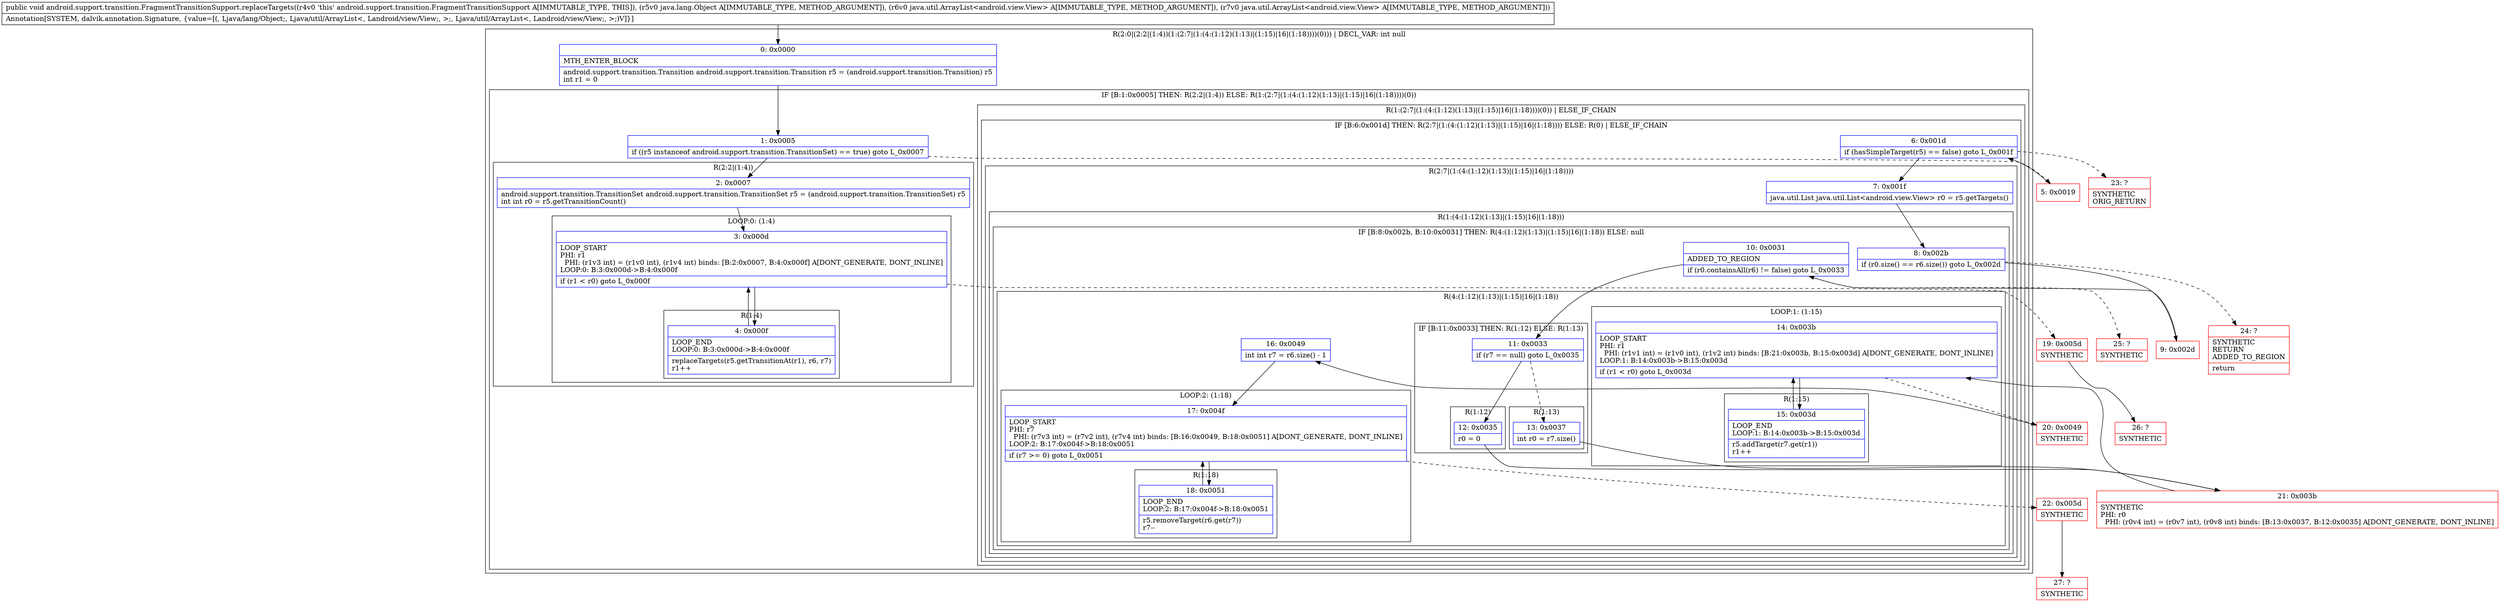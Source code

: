 digraph "CFG forandroid.support.transition.FragmentTransitionSupport.replaceTargets(Ljava\/lang\/Object;Ljava\/util\/ArrayList;Ljava\/util\/ArrayList;)V" {
subgraph cluster_Region_532634599 {
label = "R(2:0|(2:2|(1:4))(1:(2:7|(1:(4:(1:12)(1:13)|(1:15)|16|(1:18))))(0))) | DECL_VAR: int null\l";
node [shape=record,color=blue];
Node_0 [shape=record,label="{0\:\ 0x0000|MTH_ENTER_BLOCK\l|android.support.transition.Transition android.support.transition.Transition r5 = (android.support.transition.Transition) r5\lint r1 = 0\l}"];
subgraph cluster_IfRegion_1451270089 {
label = "IF [B:1:0x0005] THEN: R(2:2|(1:4)) ELSE: R(1:(2:7|(1:(4:(1:12)(1:13)|(1:15)|16|(1:18))))(0))";
node [shape=record,color=blue];
Node_1 [shape=record,label="{1\:\ 0x0005|if ((r5 instanceof android.support.transition.TransitionSet) == true) goto L_0x0007\l}"];
subgraph cluster_Region_1137486863 {
label = "R(2:2|(1:4))";
node [shape=record,color=blue];
Node_2 [shape=record,label="{2\:\ 0x0007|android.support.transition.TransitionSet android.support.transition.TransitionSet r5 = (android.support.transition.TransitionSet) r5\lint int r0 = r5.getTransitionCount()\l}"];
subgraph cluster_LoopRegion_317851436 {
label = "LOOP:0: (1:4)";
node [shape=record,color=blue];
Node_3 [shape=record,label="{3\:\ 0x000d|LOOP_START\lPHI: r1 \l  PHI: (r1v3 int) = (r1v0 int), (r1v4 int) binds: [B:2:0x0007, B:4:0x000f] A[DONT_GENERATE, DONT_INLINE]\lLOOP:0: B:3:0x000d\-\>B:4:0x000f\l|if (r1 \< r0) goto L_0x000f\l}"];
subgraph cluster_Region_627033970 {
label = "R(1:4)";
node [shape=record,color=blue];
Node_4 [shape=record,label="{4\:\ 0x000f|LOOP_END\lLOOP:0: B:3:0x000d\-\>B:4:0x000f\l|replaceTargets(r5.getTransitionAt(r1), r6, r7)\lr1++\l}"];
}
}
}
subgraph cluster_Region_1040736091 {
label = "R(1:(2:7|(1:(4:(1:12)(1:13)|(1:15)|16|(1:18))))(0)) | ELSE_IF_CHAIN\l";
node [shape=record,color=blue];
subgraph cluster_IfRegion_461802107 {
label = "IF [B:6:0x001d] THEN: R(2:7|(1:(4:(1:12)(1:13)|(1:15)|16|(1:18)))) ELSE: R(0) | ELSE_IF_CHAIN\l";
node [shape=record,color=blue];
Node_6 [shape=record,label="{6\:\ 0x001d|if (hasSimpleTarget(r5) == false) goto L_0x001f\l}"];
subgraph cluster_Region_2122553999 {
label = "R(2:7|(1:(4:(1:12)(1:13)|(1:15)|16|(1:18))))";
node [shape=record,color=blue];
Node_7 [shape=record,label="{7\:\ 0x001f|java.util.List java.util.List\<android.view.View\> r0 = r5.getTargets()\l}"];
subgraph cluster_Region_939436328 {
label = "R(1:(4:(1:12)(1:13)|(1:15)|16|(1:18)))";
node [shape=record,color=blue];
subgraph cluster_IfRegion_855577028 {
label = "IF [B:8:0x002b, B:10:0x0031] THEN: R(4:(1:12)(1:13)|(1:15)|16|(1:18)) ELSE: null";
node [shape=record,color=blue];
Node_8 [shape=record,label="{8\:\ 0x002b|if (r0.size() == r6.size()) goto L_0x002d\l}"];
Node_10 [shape=record,label="{10\:\ 0x0031|ADDED_TO_REGION\l|if (r0.containsAll(r6) != false) goto L_0x0033\l}"];
subgraph cluster_Region_2135036686 {
label = "R(4:(1:12)(1:13)|(1:15)|16|(1:18))";
node [shape=record,color=blue];
subgraph cluster_IfRegion_1161933580 {
label = "IF [B:11:0x0033] THEN: R(1:12) ELSE: R(1:13)";
node [shape=record,color=blue];
Node_11 [shape=record,label="{11\:\ 0x0033|if (r7 == null) goto L_0x0035\l}"];
subgraph cluster_Region_2106306804 {
label = "R(1:12)";
node [shape=record,color=blue];
Node_12 [shape=record,label="{12\:\ 0x0035|r0 = 0\l}"];
}
subgraph cluster_Region_1765811390 {
label = "R(1:13)";
node [shape=record,color=blue];
Node_13 [shape=record,label="{13\:\ 0x0037|int r0 = r7.size()\l}"];
}
}
subgraph cluster_LoopRegion_1206548148 {
label = "LOOP:1: (1:15)";
node [shape=record,color=blue];
Node_14 [shape=record,label="{14\:\ 0x003b|LOOP_START\lPHI: r1 \l  PHI: (r1v1 int) = (r1v0 int), (r1v2 int) binds: [B:21:0x003b, B:15:0x003d] A[DONT_GENERATE, DONT_INLINE]\lLOOP:1: B:14:0x003b\-\>B:15:0x003d\l|if (r1 \< r0) goto L_0x003d\l}"];
subgraph cluster_Region_741289025 {
label = "R(1:15)";
node [shape=record,color=blue];
Node_15 [shape=record,label="{15\:\ 0x003d|LOOP_END\lLOOP:1: B:14:0x003b\-\>B:15:0x003d\l|r5.addTarget(r7.get(r1))\lr1++\l}"];
}
}
Node_16 [shape=record,label="{16\:\ 0x0049|int int r7 = r6.size() \- 1\l}"];
subgraph cluster_LoopRegion_905534483 {
label = "LOOP:2: (1:18)";
node [shape=record,color=blue];
Node_17 [shape=record,label="{17\:\ 0x004f|LOOP_START\lPHI: r7 \l  PHI: (r7v3 int) = (r7v2 int), (r7v4 int) binds: [B:16:0x0049, B:18:0x0051] A[DONT_GENERATE, DONT_INLINE]\lLOOP:2: B:17:0x004f\-\>B:18:0x0051\l|if (r7 \>= 0) goto L_0x0051\l}"];
subgraph cluster_Region_170217759 {
label = "R(1:18)";
node [shape=record,color=blue];
Node_18 [shape=record,label="{18\:\ 0x0051|LOOP_END\lLOOP:2: B:17:0x004f\-\>B:18:0x0051\l|r5.removeTarget(r6.get(r7))\lr7\-\-\l}"];
}
}
}
}
}
}
subgraph cluster_Region_867474605 {
label = "R(0)";
node [shape=record,color=blue];
}
}
}
}
}
Node_5 [shape=record,color=red,label="{5\:\ 0x0019}"];
Node_9 [shape=record,color=red,label="{9\:\ 0x002d}"];
Node_19 [shape=record,color=red,label="{19\:\ 0x005d|SYNTHETIC\l}"];
Node_20 [shape=record,color=red,label="{20\:\ 0x0049|SYNTHETIC\l}"];
Node_21 [shape=record,color=red,label="{21\:\ 0x003b|SYNTHETIC\lPHI: r0 \l  PHI: (r0v4 int) = (r0v7 int), (r0v8 int) binds: [B:13:0x0037, B:12:0x0035] A[DONT_GENERATE, DONT_INLINE]\l}"];
Node_22 [shape=record,color=red,label="{22\:\ 0x005d|SYNTHETIC\l}"];
Node_23 [shape=record,color=red,label="{23\:\ ?|SYNTHETIC\lORIG_RETURN\l}"];
Node_24 [shape=record,color=red,label="{24\:\ ?|SYNTHETIC\lRETURN\lADDED_TO_REGION\l|return\l}"];
Node_25 [shape=record,color=red,label="{25\:\ ?|SYNTHETIC\l}"];
Node_26 [shape=record,color=red,label="{26\:\ ?|SYNTHETIC\l}"];
Node_27 [shape=record,color=red,label="{27\:\ ?|SYNTHETIC\l}"];
MethodNode[shape=record,label="{public void android.support.transition.FragmentTransitionSupport.replaceTargets((r4v0 'this' android.support.transition.FragmentTransitionSupport A[IMMUTABLE_TYPE, THIS]), (r5v0 java.lang.Object A[IMMUTABLE_TYPE, METHOD_ARGUMENT]), (r6v0 java.util.ArrayList\<android.view.View\> A[IMMUTABLE_TYPE, METHOD_ARGUMENT]), (r7v0 java.util.ArrayList\<android.view.View\> A[IMMUTABLE_TYPE, METHOD_ARGUMENT]))  | Annotation[SYSTEM, dalvik.annotation.Signature, \{value=[(, Ljava\/lang\/Object;, Ljava\/util\/ArrayList\<, Landroid\/view\/View;, \>;, Ljava\/util\/ArrayList\<, Landroid\/view\/View;, \>;)V]\}]\l}"];
MethodNode -> Node_0;
Node_0 -> Node_1;
Node_1 -> Node_2;
Node_1 -> Node_5[style=dashed];
Node_2 -> Node_3;
Node_3 -> Node_4;
Node_3 -> Node_19[style=dashed];
Node_4 -> Node_3;
Node_6 -> Node_7;
Node_6 -> Node_23[style=dashed];
Node_7 -> Node_8;
Node_8 -> Node_9;
Node_8 -> Node_24[style=dashed];
Node_10 -> Node_11;
Node_10 -> Node_25[style=dashed];
Node_11 -> Node_12;
Node_11 -> Node_13[style=dashed];
Node_12 -> Node_21;
Node_13 -> Node_21;
Node_14 -> Node_15;
Node_14 -> Node_20[style=dashed];
Node_15 -> Node_14;
Node_16 -> Node_17;
Node_17 -> Node_18;
Node_17 -> Node_22[style=dashed];
Node_18 -> Node_17;
Node_5 -> Node_6;
Node_9 -> Node_10;
Node_19 -> Node_26;
Node_20 -> Node_16;
Node_21 -> Node_14;
Node_22 -> Node_27;
}

